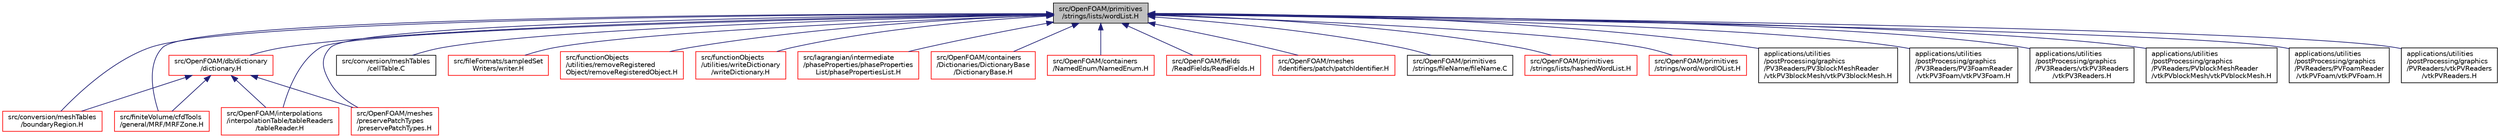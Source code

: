 digraph "src/OpenFOAM/primitives/strings/lists/wordList.H"
{
  bgcolor="transparent";
  edge [fontname="Helvetica",fontsize="10",labelfontname="Helvetica",labelfontsize="10"];
  node [fontname="Helvetica",fontsize="10",shape=record];
  Node61 [label="src/OpenFOAM/primitives\l/strings/lists/wordList.H",height=0.2,width=0.4,color="black", fillcolor="grey75", style="filled", fontcolor="black"];
  Node61 -> Node62 [dir="back",color="midnightblue",fontsize="10",style="solid",fontname="Helvetica"];
  Node62 [label="src/conversion/meshTables\l/boundaryRegion.H",height=0.2,width=0.4,color="red",URL="$a00209.html"];
  Node61 -> Node70 [dir="back",color="midnightblue",fontsize="10",style="solid",fontname="Helvetica"];
  Node70 [label="src/conversion/meshTables\l/cellTable.C",height=0.2,width=0.4,color="black",URL="$a00212.html"];
  Node61 -> Node71 [dir="back",color="midnightblue",fontsize="10",style="solid",fontname="Helvetica"];
  Node71 [label="src/fileFormats/sampledSet\lWriters/writer.H",height=0.2,width=0.4,color="red",URL="$a01184.html"];
  Node61 -> Node151 [dir="back",color="midnightblue",fontsize="10",style="solid",fontname="Helvetica"];
  Node151 [label="src/finiteVolume/cfdTools\l/general/MRF/MRFZone.H",height=0.2,width=0.4,color="red",URL="$a01367.html"];
  Node61 -> Node184 [dir="back",color="midnightblue",fontsize="10",style="solid",fontname="Helvetica"];
  Node184 [label="src/functionObjects\l/utilities/removeRegistered\lObject/removeRegisteredObject.H",height=0.2,width=0.4,color="red",URL="$a04955.html"];
  Node61 -> Node186 [dir="back",color="midnightblue",fontsize="10",style="solid",fontname="Helvetica"];
  Node186 [label="src/functionObjects\l/utilities/writeDictionary\l/writeDictionary.H",height=0.2,width=0.4,color="red",URL="$a04988.html"];
  Node61 -> Node188 [dir="back",color="midnightblue",fontsize="10",style="solid",fontname="Helvetica"];
  Node188 [label="src/lagrangian/intermediate\l/phaseProperties/phaseProperties\lList/phasePropertiesList.H",height=0.2,width=0.4,color="red",URL="$a06200.html"];
  Node61 -> Node207 [dir="back",color="midnightblue",fontsize="10",style="solid",fontname="Helvetica"];
  Node207 [label="src/OpenFOAM/containers\l/Dictionaries/DictionaryBase\l/DictionaryBase.H",height=0.2,width=0.4,color="red",URL="$a09131.html"];
  Node61 -> Node228 [dir="back",color="midnightblue",fontsize="10",style="solid",fontname="Helvetica"];
  Node228 [label="src/OpenFOAM/containers\l/NamedEnum/NamedEnum.H",height=0.2,width=0.4,color="red",URL="$a09485.html"];
  Node61 -> Node5008 [dir="back",color="midnightblue",fontsize="10",style="solid",fontname="Helvetica"];
  Node5008 [label="src/OpenFOAM/db/dictionary\l/dictionary.H",height=0.2,width=0.4,color="red",URL="$a09506.html"];
  Node5008 -> Node62 [dir="back",color="midnightblue",fontsize="10",style="solid",fontname="Helvetica"];
  Node5008 -> Node151 [dir="back",color="midnightblue",fontsize="10",style="solid",fontname="Helvetica"];
  Node5008 -> Node5110 [dir="back",color="midnightblue",fontsize="10",style="solid",fontname="Helvetica"];
  Node5110 [label="src/OpenFOAM/interpolations\l/interpolationTable/tableReaders\l/tableReader.H",height=0.2,width=0.4,color="red",URL="$a11180.html"];
  Node5008 -> Node5131 [dir="back",color="midnightblue",fontsize="10",style="solid",fontname="Helvetica"];
  Node5131 [label="src/OpenFOAM/meshes\l/preservePatchTypes\l/preservePatchTypes.H",height=0.2,width=0.4,color="red",URL="$a12614.html",tooltip="preservePatchTypes "];
  Node61 -> Node5303 [dir="back",color="midnightblue",fontsize="10",style="solid",fontname="Helvetica"];
  Node5303 [label="src/OpenFOAM/fields\l/ReadFields/ReadFields.H",height=0.2,width=0.4,color="red",URL="$a10889.html",tooltip="Field reading functions for post-processing utilities. "];
  Node61 -> Node5110 [dir="back",color="midnightblue",fontsize="10",style="solid",fontname="Helvetica"];
  Node61 -> Node5304 [dir="back",color="midnightblue",fontsize="10",style="solid",fontname="Helvetica"];
  Node5304 [label="src/OpenFOAM/meshes\l/Identifiers/patch/patchIdentifier.H",height=0.2,width=0.4,color="red",URL="$a11900.html"];
  Node61 -> Node5131 [dir="back",color="midnightblue",fontsize="10",style="solid",fontname="Helvetica"];
  Node61 -> Node5306 [dir="back",color="midnightblue",fontsize="10",style="solid",fontname="Helvetica"];
  Node5306 [label="src/OpenFOAM/primitives\l/strings/fileName/fileName.C",height=0.2,width=0.4,color="black",URL="$a13433.html"];
  Node61 -> Node5307 [dir="back",color="midnightblue",fontsize="10",style="solid",fontname="Helvetica"];
  Node5307 [label="src/OpenFOAM/primitives\l/strings/lists/hashedWordList.H",height=0.2,width=0.4,color="red",URL="$a13460.html"];
  Node61 -> Node4967 [dir="back",color="midnightblue",fontsize="10",style="solid",fontname="Helvetica"];
  Node4967 [label="src/OpenFOAM/primitives\l/strings/word/wordIOList.H",height=0.2,width=0.4,color="red",URL="$a13526.html"];
  Node61 -> Node4208 [dir="back",color="midnightblue",fontsize="10",style="solid",fontname="Helvetica"];
  Node4208 [label="applications/utilities\l/postProcessing/graphics\l/PV3Readers/PV3blockMeshReader\l/vtkPV3blockMesh/vtkPV3blockMesh.H",height=0.2,width=0.4,color="black",URL="$a19619.html"];
  Node61 -> Node1804 [dir="back",color="midnightblue",fontsize="10",style="solid",fontname="Helvetica"];
  Node1804 [label="applications/utilities\l/postProcessing/graphics\l/PV3Readers/PV3FoamReader\l/vtkPV3Foam/vtkPV3Foam.H",height=0.2,width=0.4,color="black",URL="$a19634.html"];
  Node61 -> Node5313 [dir="back",color="midnightblue",fontsize="10",style="solid",fontname="Helvetica"];
  Node5313 [label="applications/utilities\l/postProcessing/graphics\l/PV3Readers/vtkPV3Readers\l/vtkPV3Readers.H",height=0.2,width=0.4,color="black",URL="$a19688.html"];
  Node61 -> Node4209 [dir="back",color="midnightblue",fontsize="10",style="solid",fontname="Helvetica"];
  Node4209 [label="applications/utilities\l/postProcessing/graphics\l/PVReaders/PVblockMeshReader\l/vtkPVblockMesh/vtkPVblockMesh.H",height=0.2,width=0.4,color="black",URL="$a19694.html"];
  Node61 -> Node1806 [dir="back",color="midnightblue",fontsize="10",style="solid",fontname="Helvetica"];
  Node1806 [label="applications/utilities\l/postProcessing/graphics\l/PVReaders/PVFoamReader\l/vtkPVFoam/vtkPVFoam.H",height=0.2,width=0.4,color="black",URL="$a19706.html"];
  Node61 -> Node5314 [dir="back",color="midnightblue",fontsize="10",style="solid",fontname="Helvetica"];
  Node5314 [label="applications/utilities\l/postProcessing/graphics\l/PVReaders/vtkPVReaders\l/vtkPVReaders.H",height=0.2,width=0.4,color="black",URL="$a19760.html"];
}
